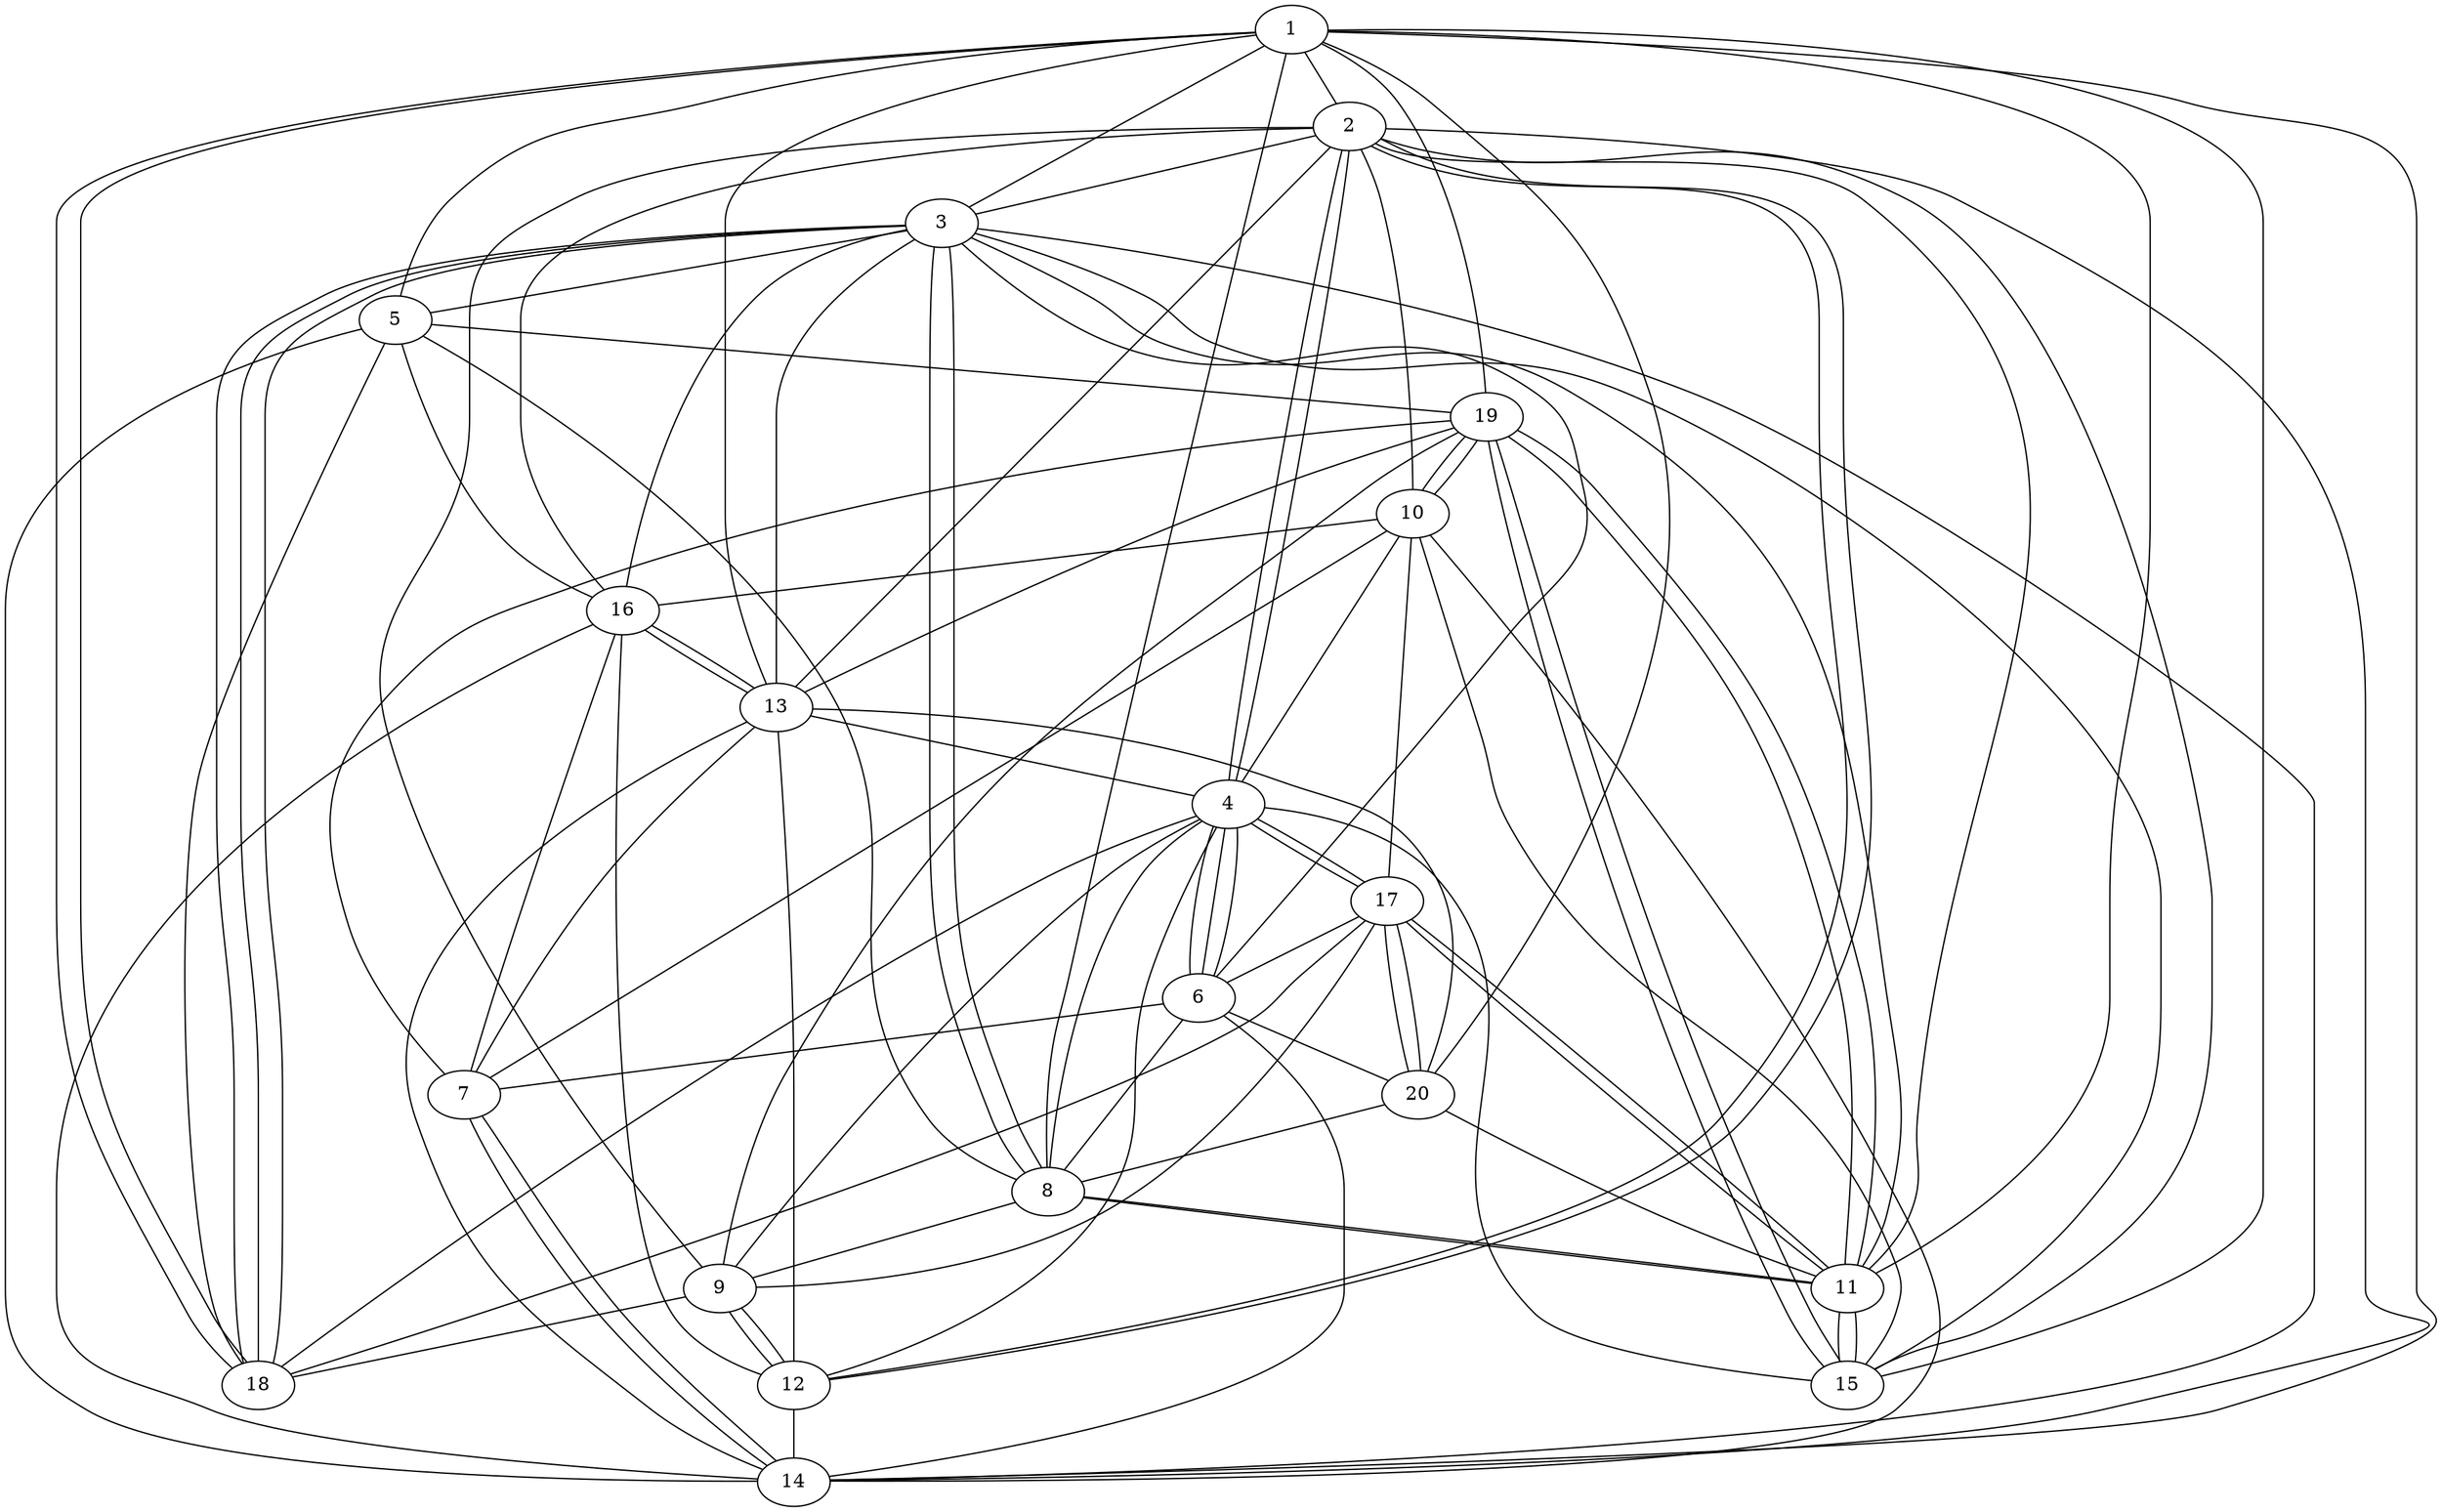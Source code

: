 graph Graphe {
	1
	2
	3
	4
	5
	6
	7
	8
	9
	10
	11
	12
	13
	14
	15
	16
	17
	18
	19
	20
	1 -- 2
	2 -- 3
	2 -- 4
	3 -- 5
	3 -- 6
	6 -- 7
	6 -- 8
	8 -- 9
	7 -- 10
	8 -- 11
	2 -- 12
	3 -- 13
	13 -- 14
	11 -- 15
	10 -- 16
	4 -- 17
	9 -- 18
	1 -- 19
	11 -- 20
	1 -- 13
	12 -- 14
	19 -- 13
	12 -- 9
	5 -- 1
	14 -- 5
	4 -- 17
	6 -- 20
	5 -- 19
	15 -- 3
	14 -- 3
	1 -- 3
	20 -- 8
	11 -- 1
	2 -- 13
	15 -- 4
	11 -- 8
	9 -- 19
	18 -- 1
	17 -- 20
	14 -- 1
	6 -- 4
	3 -- 16
	12 -- 16
	17 -- 18
	17 -- 20
	6 -- 14
	15 -- 2
	13 -- 4
	6 -- 4
	4 -- 10
	17 -- 11
	16 -- 13
	9 -- 4
	3 -- 18
	7 -- 14
	15 -- 1
	19 -- 11
	1 -- 20
	19 -- 11
	10 -- 14
	13 -- 7
	10 -- 15
	16 -- 13
	3 -- 18
	11 -- 15
	17 -- 9
	1 -- 8
	17 -- 10
	9 -- 12
	17 -- 6
	10 -- 19
	2 -- 16
	12 -- 4
	8 -- 4
	2 -- 11
	2 -- 4
	12 -- 13
	8 -- 5
	12 -- 2
	7 -- 19
	7 -- 14
	15 -- 19
	1 -- 18
	3 -- 8
	2 -- 9
	2 -- 14
	4 -- 6
	17 -- 11
	15 -- 19
	3 -- 8
	10 -- 2
	19 -- 10
	7 -- 16
	5 -- 18
	3 -- 18
	5 -- 16
	3 -- 11
	14 -- 16
	18 -- 4
	13 -- 20
}
